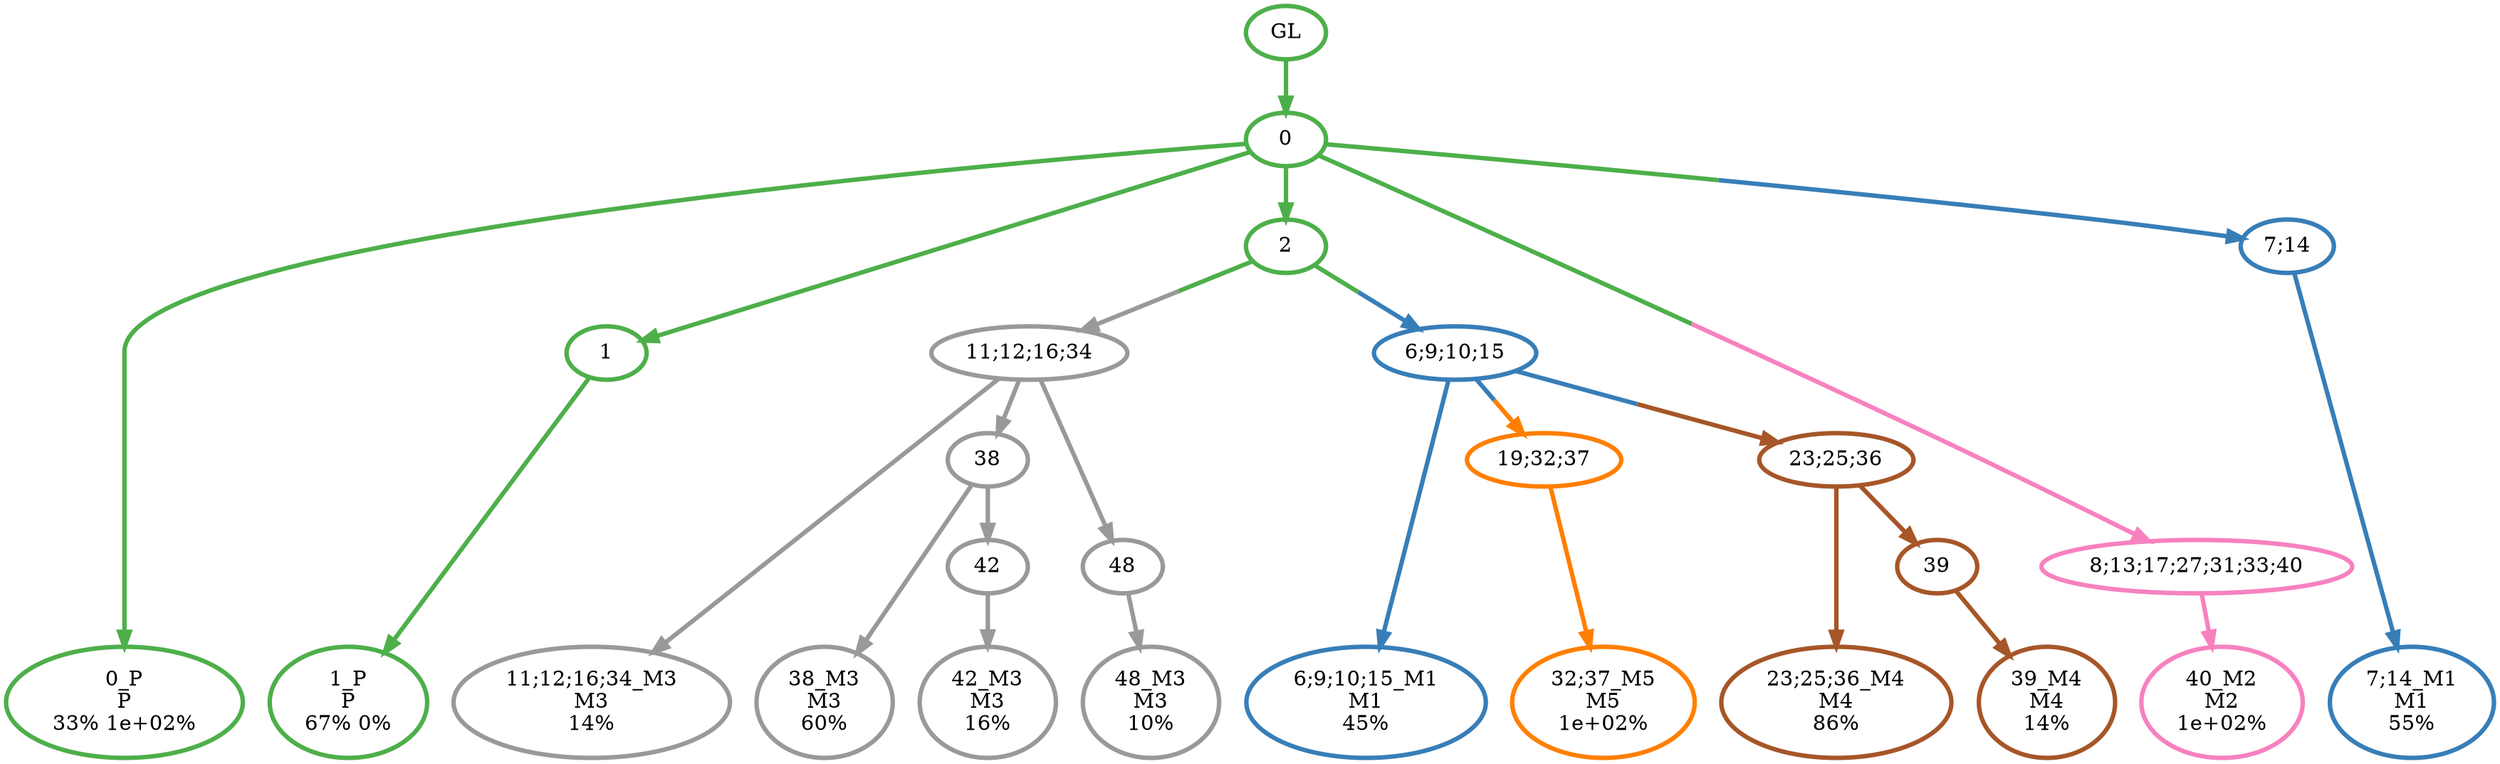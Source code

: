digraph T {
	{
		rank=same
		23 [penwidth=3,colorscheme=set19,color=3,label="0_P\nP\n33% 1e+02%"]
		21 [penwidth=3,colorscheme=set19,color=3,label="1_P\nP\n67% 0%"]
		19 [penwidth=3,colorscheme=set19,color=2,label="6;9;10;15_M1\nM1\n45%"]
		18 [penwidth=3,colorscheme=set19,color=2,label="7;14_M1\nM1\n55%"]
		17 [penwidth=3,colorscheme=set19,color=8,label="40_M2\nM2\n1e+02%"]
		16 [penwidth=3,colorscheme=set19,color=9,label="11;12;16;34_M3\nM3\n14%"]
		14 [penwidth=3,colorscheme=set19,color=9,label="38_M3\nM3\n60%"]
		12 [penwidth=3,colorscheme=set19,color=9,label="42_M3\nM3\n16%"]
		10 [penwidth=3,colorscheme=set19,color=9,label="48_M3\nM3\n10%"]
		9 [penwidth=3,colorscheme=set19,color=7,label="23;25;36_M4\nM4\n86%"]
		7 [penwidth=3,colorscheme=set19,color=7,label="39_M4\nM4\n14%"]
		6 [penwidth=3,colorscheme=set19,color=5,label="32;37_M5\nM5\n1e+02%"]
	}
	25 [penwidth=3,colorscheme=set19,color=3,label="GL"]
	24 [penwidth=3,colorscheme=set19,color=3,label="0"]
	22 [penwidth=3,colorscheme=set19,color=3,label="1"]
	20 [penwidth=3,colorscheme=set19,color=3,label="2"]
	15 [penwidth=3,colorscheme=set19,color=9,label="38"]
	13 [penwidth=3,colorscheme=set19,color=9,label="42"]
	11 [penwidth=3,colorscheme=set19,color=9,label="48"]
	8 [penwidth=3,colorscheme=set19,color=7,label="39"]
	5 [penwidth=3,colorscheme=set19,color=5,label="19;32;37"]
	4 [penwidth=3,colorscheme=set19,color=7,label="23;25;36"]
	3 [penwidth=3,colorscheme=set19,color=9,label="11;12;16;34"]
	2 [penwidth=3,colorscheme=set19,color=8,label="8;13;17;27;31;33;40"]
	1 [penwidth=3,colorscheme=set19,color=2,label="6;9;10;15"]
	0 [penwidth=3,colorscheme=set19,color=2,label="7;14"]
	25 -> 24 [penwidth=3,colorscheme=set19,color=3]
	24 -> 23 [penwidth=3,colorscheme=set19,color=3]
	24 -> 22 [penwidth=3,colorscheme=set19,color=3]
	24 -> 20 [penwidth=3,colorscheme=set19,color=3]
	24 -> 2 [penwidth=3,colorscheme=set19,color="3;0.5:8"]
	24 -> 0 [penwidth=3,colorscheme=set19,color="3;0.5:2"]
	22 -> 21 [penwidth=3,colorscheme=set19,color=3]
	20 -> 3 [penwidth=3,colorscheme=set19,color="3;0.5:9"]
	20 -> 1 [penwidth=3,colorscheme=set19,color="3;0.5:2"]
	15 -> 14 [penwidth=3,colorscheme=set19,color=9]
	15 -> 13 [penwidth=3,colorscheme=set19,color=9]
	13 -> 12 [penwidth=3,colorscheme=set19,color=9]
	11 -> 10 [penwidth=3,colorscheme=set19,color=9]
	8 -> 7 [penwidth=3,colorscheme=set19,color=7]
	5 -> 6 [penwidth=3,colorscheme=set19,color=5]
	4 -> 9 [penwidth=3,colorscheme=set19,color=7]
	4 -> 8 [penwidth=3,colorscheme=set19,color=7]
	3 -> 16 [penwidth=3,colorscheme=set19,color=9]
	3 -> 15 [penwidth=3,colorscheme=set19,color=9]
	3 -> 11 [penwidth=3,colorscheme=set19,color=9]
	2 -> 17 [penwidth=3,colorscheme=set19,color=8]
	1 -> 19 [penwidth=3,colorscheme=set19,color=2]
	1 -> 5 [penwidth=3,colorscheme=set19,color="2;0.5:5"]
	1 -> 4 [penwidth=3,colorscheme=set19,color="2;0.5:7"]
	0 -> 18 [penwidth=3,colorscheme=set19,color=2]
}
